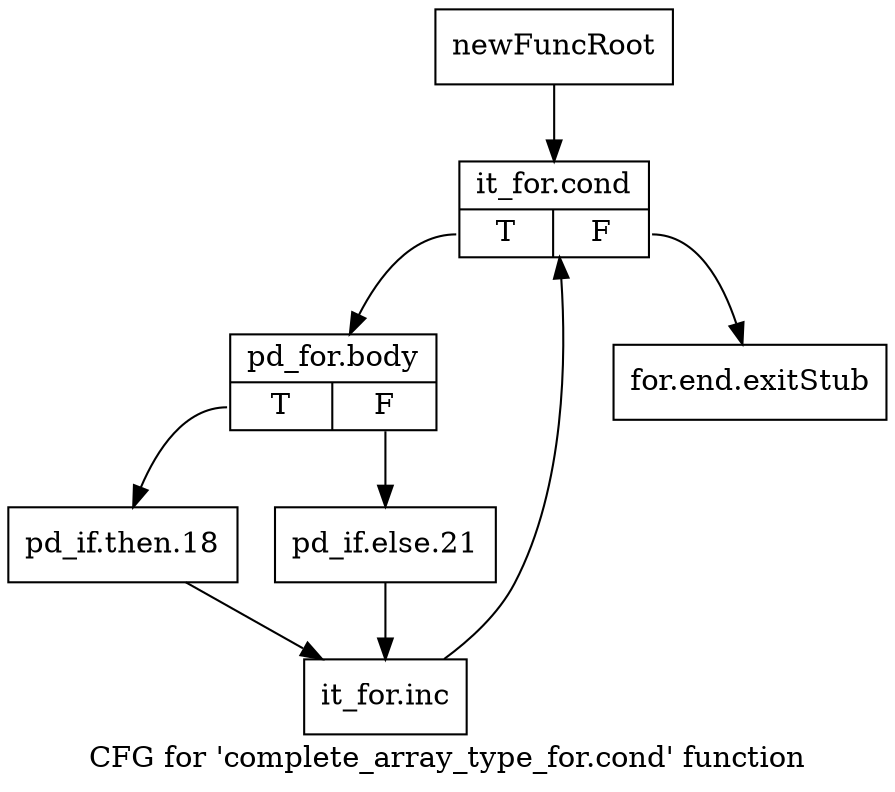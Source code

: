 digraph "CFG for 'complete_array_type_for.cond' function" {
	label="CFG for 'complete_array_type_for.cond' function";

	Node0x9f72d80 [shape=record,label="{newFuncRoot}"];
	Node0x9f72d80 -> Node0x9f73160;
	Node0x9f73110 [shape=record,label="{for.end.exitStub}"];
	Node0x9f73160 [shape=record,label="{it_for.cond|{<s0>T|<s1>F}}"];
	Node0x9f73160:s0 -> Node0x9f731b0;
	Node0x9f73160:s1 -> Node0x9f73110;
	Node0x9f731b0 [shape=record,label="{pd_for.body|{<s0>T|<s1>F}}"];
	Node0x9f731b0:s0 -> Node0x9f73250;
	Node0x9f731b0:s1 -> Node0x9f73200;
	Node0x9f73200 [shape=record,label="{pd_if.else.21}"];
	Node0x9f73200 -> Node0x9f732a0;
	Node0x9f73250 [shape=record,label="{pd_if.then.18}"];
	Node0x9f73250 -> Node0x9f732a0;
	Node0x9f732a0 [shape=record,label="{it_for.inc}"];
	Node0x9f732a0 -> Node0x9f73160;
}
